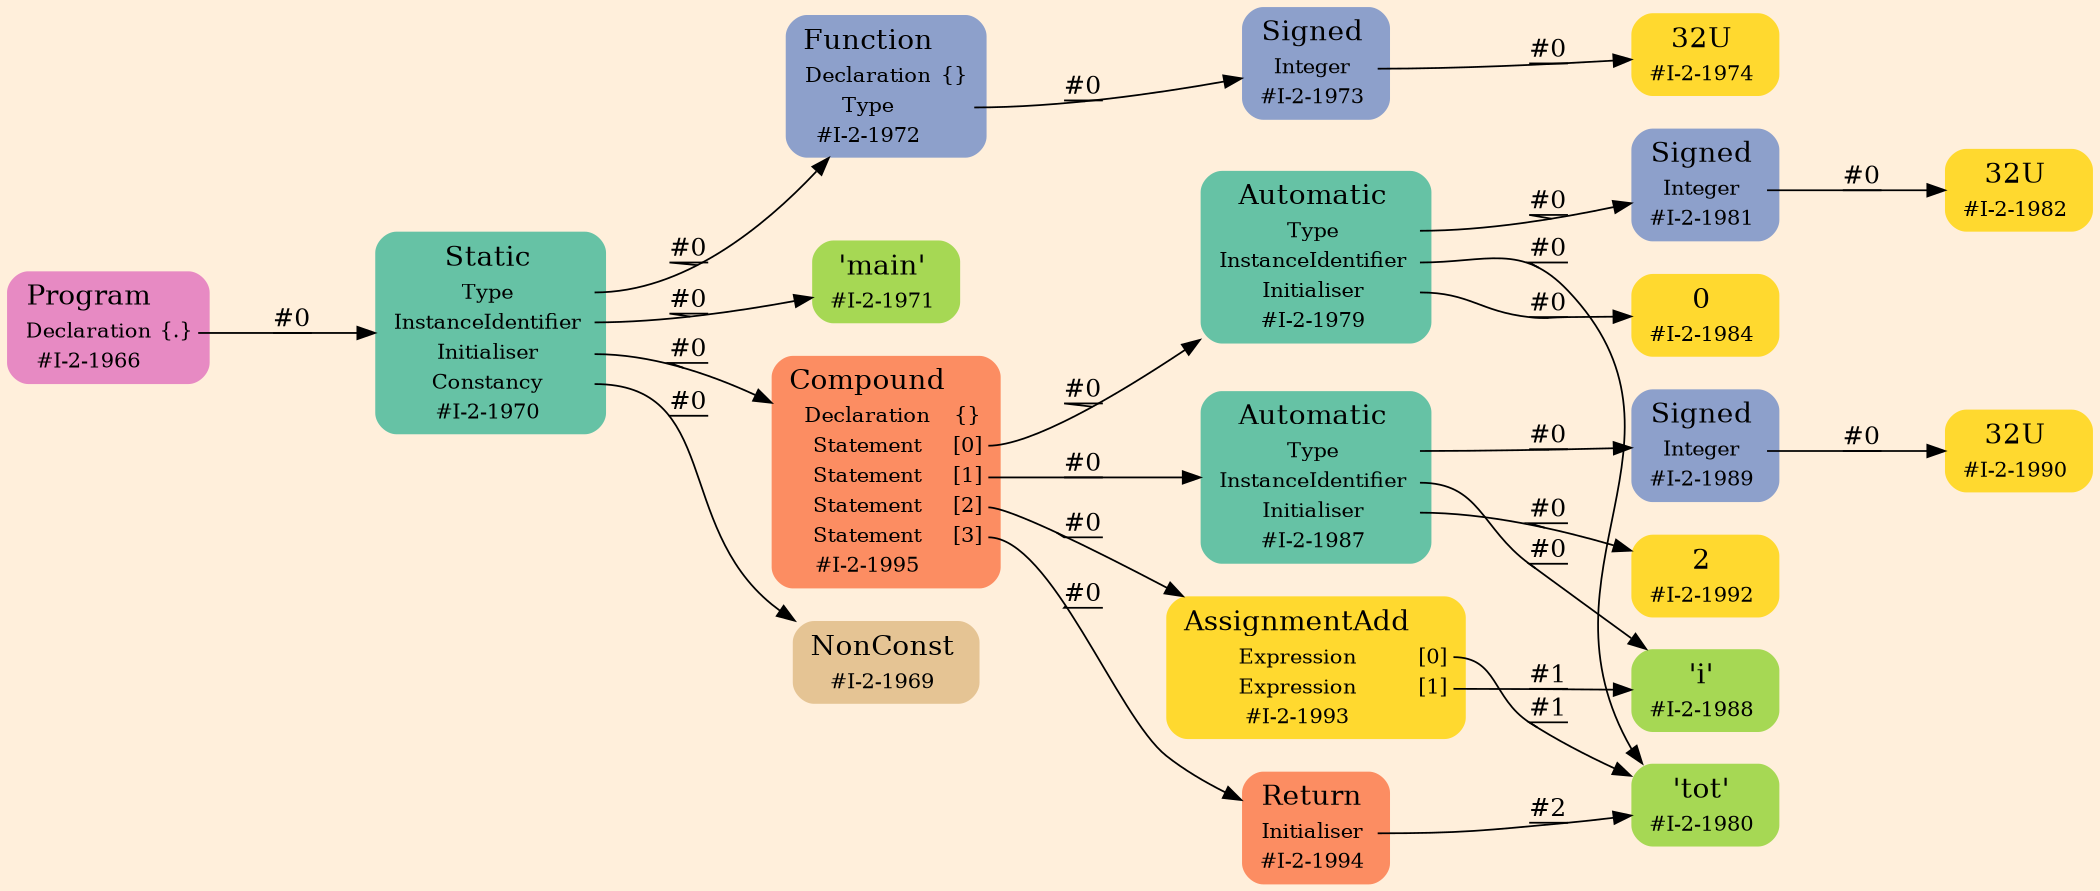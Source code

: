 digraph Inferno {
graph [
rankdir = "LR"
ranksep = 1.0
size = "14,20"
bgcolor = antiquewhite1
color = black
fontcolor = black
];
node [
];

"#I-2-1966" [
shape = "plaintext"
fillcolor = "/set28/4"
label = <<TABLE BORDER="0" CELLBORDER="0" CELLSPACING="0">
 <TR>
  <TD><FONT POINT-SIZE="16.0">Program</FONT></TD>
  <TD></TD>
 </TR>
 <TR>
  <TD>Declaration</TD>
  <TD PORT="port0">{.}</TD>
 </TR>
 <TR>
  <TD>#I-2-1966</TD>
  <TD PORT="port1"></TD>
 </TR>
</TABLE>>
style = "rounded,filled"
fontsize = "12"
];
"#I-2-1970" [
shape = "plaintext"
fillcolor = "/set28/1"
label = <<TABLE BORDER="0" CELLBORDER="0" CELLSPACING="0">
 <TR>
  <TD><FONT POINT-SIZE="16.0">Static</FONT></TD>
  <TD></TD>
 </TR>
 <TR>
  <TD>Type</TD>
  <TD PORT="port0"></TD>
 </TR>
 <TR>
  <TD>InstanceIdentifier</TD>
  <TD PORT="port1"></TD>
 </TR>
 <TR>
  <TD>Initialiser</TD>
  <TD PORT="port2"></TD>
 </TR>
 <TR>
  <TD>Constancy</TD>
  <TD PORT="port3"></TD>
 </TR>
 <TR>
  <TD>#I-2-1970</TD>
  <TD PORT="port4"></TD>
 </TR>
</TABLE>>
style = "rounded,filled"
fontsize = "12"
];
"#I-2-1972" [
shape = "plaintext"
fillcolor = "/set28/3"
label = <<TABLE BORDER="0" CELLBORDER="0" CELLSPACING="0">
 <TR>
  <TD><FONT POINT-SIZE="16.0">Function</FONT></TD>
  <TD></TD>
 </TR>
 <TR>
  <TD>Declaration</TD>
  <TD PORT="port0">{}</TD>
 </TR>
 <TR>
  <TD>Type</TD>
  <TD PORT="port1"></TD>
 </TR>
 <TR>
  <TD>#I-2-1972</TD>
  <TD PORT="port2"></TD>
 </TR>
</TABLE>>
style = "rounded,filled"
fontsize = "12"
];
"#I-2-1973" [
shape = "plaintext"
fillcolor = "/set28/3"
label = <<TABLE BORDER="0" CELLBORDER="0" CELLSPACING="0">
 <TR>
  <TD><FONT POINT-SIZE="16.0">Signed</FONT></TD>
  <TD></TD>
 </TR>
 <TR>
  <TD>Integer</TD>
  <TD PORT="port0"></TD>
 </TR>
 <TR>
  <TD>#I-2-1973</TD>
  <TD PORT="port1"></TD>
 </TR>
</TABLE>>
style = "rounded,filled"
fontsize = "12"
];
"#I-2-1974" [
shape = "plaintext"
fillcolor = "/set28/6"
label = <<TABLE BORDER="0" CELLBORDER="0" CELLSPACING="0">
 <TR>
  <TD><FONT POINT-SIZE="16.0">32U</FONT></TD>
  <TD></TD>
 </TR>
 <TR>
  <TD>#I-2-1974</TD>
  <TD PORT="port0"></TD>
 </TR>
</TABLE>>
style = "rounded,filled"
fontsize = "12"
];
"#I-2-1971" [
shape = "plaintext"
fillcolor = "/set28/5"
label = <<TABLE BORDER="0" CELLBORDER="0" CELLSPACING="0">
 <TR>
  <TD><FONT POINT-SIZE="16.0">'main'</FONT></TD>
  <TD></TD>
 </TR>
 <TR>
  <TD>#I-2-1971</TD>
  <TD PORT="port0"></TD>
 </TR>
</TABLE>>
style = "rounded,filled"
fontsize = "12"
];
"#I-2-1995" [
shape = "plaintext"
fillcolor = "/set28/2"
label = <<TABLE BORDER="0" CELLBORDER="0" CELLSPACING="0">
 <TR>
  <TD><FONT POINT-SIZE="16.0">Compound</FONT></TD>
  <TD></TD>
 </TR>
 <TR>
  <TD>Declaration</TD>
  <TD PORT="port0">{}</TD>
 </TR>
 <TR>
  <TD>Statement</TD>
  <TD PORT="port1">[0]</TD>
 </TR>
 <TR>
  <TD>Statement</TD>
  <TD PORT="port2">[1]</TD>
 </TR>
 <TR>
  <TD>Statement</TD>
  <TD PORT="port3">[2]</TD>
 </TR>
 <TR>
  <TD>Statement</TD>
  <TD PORT="port4">[3]</TD>
 </TR>
 <TR>
  <TD>#I-2-1995</TD>
  <TD PORT="port5"></TD>
 </TR>
</TABLE>>
style = "rounded,filled"
fontsize = "12"
];
"#I-2-1979" [
shape = "plaintext"
fillcolor = "/set28/1"
label = <<TABLE BORDER="0" CELLBORDER="0" CELLSPACING="0">
 <TR>
  <TD><FONT POINT-SIZE="16.0">Automatic</FONT></TD>
  <TD></TD>
 </TR>
 <TR>
  <TD>Type</TD>
  <TD PORT="port0"></TD>
 </TR>
 <TR>
  <TD>InstanceIdentifier</TD>
  <TD PORT="port1"></TD>
 </TR>
 <TR>
  <TD>Initialiser</TD>
  <TD PORT="port2"></TD>
 </TR>
 <TR>
  <TD>#I-2-1979</TD>
  <TD PORT="port3"></TD>
 </TR>
</TABLE>>
style = "rounded,filled"
fontsize = "12"
];
"#I-2-1981" [
shape = "plaintext"
fillcolor = "/set28/3"
label = <<TABLE BORDER="0" CELLBORDER="0" CELLSPACING="0">
 <TR>
  <TD><FONT POINT-SIZE="16.0">Signed</FONT></TD>
  <TD></TD>
 </TR>
 <TR>
  <TD>Integer</TD>
  <TD PORT="port0"></TD>
 </TR>
 <TR>
  <TD>#I-2-1981</TD>
  <TD PORT="port1"></TD>
 </TR>
</TABLE>>
style = "rounded,filled"
fontsize = "12"
];
"#I-2-1982" [
shape = "plaintext"
fillcolor = "/set28/6"
label = <<TABLE BORDER="0" CELLBORDER="0" CELLSPACING="0">
 <TR>
  <TD><FONT POINT-SIZE="16.0">32U</FONT></TD>
  <TD></TD>
 </TR>
 <TR>
  <TD>#I-2-1982</TD>
  <TD PORT="port0"></TD>
 </TR>
</TABLE>>
style = "rounded,filled"
fontsize = "12"
];
"#I-2-1980" [
shape = "plaintext"
fillcolor = "/set28/5"
label = <<TABLE BORDER="0" CELLBORDER="0" CELLSPACING="0">
 <TR>
  <TD><FONT POINT-SIZE="16.0">'tot'</FONT></TD>
  <TD></TD>
 </TR>
 <TR>
  <TD>#I-2-1980</TD>
  <TD PORT="port0"></TD>
 </TR>
</TABLE>>
style = "rounded,filled"
fontsize = "12"
];
"#I-2-1984" [
shape = "plaintext"
fillcolor = "/set28/6"
label = <<TABLE BORDER="0" CELLBORDER="0" CELLSPACING="0">
 <TR>
  <TD><FONT POINT-SIZE="16.0">0</FONT></TD>
  <TD></TD>
 </TR>
 <TR>
  <TD>#I-2-1984</TD>
  <TD PORT="port0"></TD>
 </TR>
</TABLE>>
style = "rounded,filled"
fontsize = "12"
];
"#I-2-1987" [
shape = "plaintext"
fillcolor = "/set28/1"
label = <<TABLE BORDER="0" CELLBORDER="0" CELLSPACING="0">
 <TR>
  <TD><FONT POINT-SIZE="16.0">Automatic</FONT></TD>
  <TD></TD>
 </TR>
 <TR>
  <TD>Type</TD>
  <TD PORT="port0"></TD>
 </TR>
 <TR>
  <TD>InstanceIdentifier</TD>
  <TD PORT="port1"></TD>
 </TR>
 <TR>
  <TD>Initialiser</TD>
  <TD PORT="port2"></TD>
 </TR>
 <TR>
  <TD>#I-2-1987</TD>
  <TD PORT="port3"></TD>
 </TR>
</TABLE>>
style = "rounded,filled"
fontsize = "12"
];
"#I-2-1989" [
shape = "plaintext"
fillcolor = "/set28/3"
label = <<TABLE BORDER="0" CELLBORDER="0" CELLSPACING="0">
 <TR>
  <TD><FONT POINT-SIZE="16.0">Signed</FONT></TD>
  <TD></TD>
 </TR>
 <TR>
  <TD>Integer</TD>
  <TD PORT="port0"></TD>
 </TR>
 <TR>
  <TD>#I-2-1989</TD>
  <TD PORT="port1"></TD>
 </TR>
</TABLE>>
style = "rounded,filled"
fontsize = "12"
];
"#I-2-1990" [
shape = "plaintext"
fillcolor = "/set28/6"
label = <<TABLE BORDER="0" CELLBORDER="0" CELLSPACING="0">
 <TR>
  <TD><FONT POINT-SIZE="16.0">32U</FONT></TD>
  <TD></TD>
 </TR>
 <TR>
  <TD>#I-2-1990</TD>
  <TD PORT="port0"></TD>
 </TR>
</TABLE>>
style = "rounded,filled"
fontsize = "12"
];
"#I-2-1988" [
shape = "plaintext"
fillcolor = "/set28/5"
label = <<TABLE BORDER="0" CELLBORDER="0" CELLSPACING="0">
 <TR>
  <TD><FONT POINT-SIZE="16.0">'i'</FONT></TD>
  <TD></TD>
 </TR>
 <TR>
  <TD>#I-2-1988</TD>
  <TD PORT="port0"></TD>
 </TR>
</TABLE>>
style = "rounded,filled"
fontsize = "12"
];
"#I-2-1992" [
shape = "plaintext"
fillcolor = "/set28/6"
label = <<TABLE BORDER="0" CELLBORDER="0" CELLSPACING="0">
 <TR>
  <TD><FONT POINT-SIZE="16.0">2</FONT></TD>
  <TD></TD>
 </TR>
 <TR>
  <TD>#I-2-1992</TD>
  <TD PORT="port0"></TD>
 </TR>
</TABLE>>
style = "rounded,filled"
fontsize = "12"
];
"#I-2-1993" [
shape = "plaintext"
fillcolor = "/set28/6"
label = <<TABLE BORDER="0" CELLBORDER="0" CELLSPACING="0">
 <TR>
  <TD><FONT POINT-SIZE="16.0">AssignmentAdd</FONT></TD>
  <TD></TD>
 </TR>
 <TR>
  <TD>Expression</TD>
  <TD PORT="port0">[0]</TD>
 </TR>
 <TR>
  <TD>Expression</TD>
  <TD PORT="port1">[1]</TD>
 </TR>
 <TR>
  <TD>#I-2-1993</TD>
  <TD PORT="port2"></TD>
 </TR>
</TABLE>>
style = "rounded,filled"
fontsize = "12"
];
"#I-2-1994" [
shape = "plaintext"
fillcolor = "/set28/2"
label = <<TABLE BORDER="0" CELLBORDER="0" CELLSPACING="0">
 <TR>
  <TD><FONT POINT-SIZE="16.0">Return</FONT></TD>
  <TD></TD>
 </TR>
 <TR>
  <TD>Initialiser</TD>
  <TD PORT="port0"></TD>
 </TR>
 <TR>
  <TD>#I-2-1994</TD>
  <TD PORT="port1"></TD>
 </TR>
</TABLE>>
style = "rounded,filled"
fontsize = "12"
];
"#I-2-1969" [
shape = "plaintext"
fillcolor = "/set28/7"
label = <<TABLE BORDER="0" CELLBORDER="0" CELLSPACING="0">
 <TR>
  <TD><FONT POINT-SIZE="16.0">NonConst</FONT></TD>
  <TD></TD>
 </TR>
 <TR>
  <TD>#I-2-1969</TD>
  <TD PORT="port0"></TD>
 </TR>
</TABLE>>
style = "rounded,filled"
fontsize = "12"
];

"#I-2-1966":port0 -> "#I-2-1970" [style="solid"
label = "#0"
decorate = true
color = black
fontcolor = black
];
"#I-2-1970":port0 -> "#I-2-1972" [style="solid"
label = "#0"
decorate = true
color = black
fontcolor = black
];
"#I-2-1970":port1 -> "#I-2-1971" [style="solid"
label = "#0"
decorate = true
color = black
fontcolor = black
];
"#I-2-1970":port2 -> "#I-2-1995" [style="solid"
label = "#0"
decorate = true
color = black
fontcolor = black
];
"#I-2-1970":port3 -> "#I-2-1969" [style="solid"
label = "#0"
decorate = true
color = black
fontcolor = black
];
"#I-2-1972":port1 -> "#I-2-1973" [style="solid"
label = "#0"
decorate = true
color = black
fontcolor = black
];
"#I-2-1973":port0 -> "#I-2-1974" [style="solid"
label = "#0"
decorate = true
color = black
fontcolor = black
];
"#I-2-1995":port1 -> "#I-2-1979" [style="solid"
label = "#0"
decorate = true
color = black
fontcolor = black
];
"#I-2-1995":port2 -> "#I-2-1987" [style="solid"
label = "#0"
decorate = true
color = black
fontcolor = black
];
"#I-2-1995":port3 -> "#I-2-1993" [style="solid"
label = "#0"
decorate = true
color = black
fontcolor = black
];
"#I-2-1995":port4 -> "#I-2-1994" [style="solid"
label = "#0"
decorate = true
color = black
fontcolor = black
];
"#I-2-1979":port0 -> "#I-2-1981" [style="solid"
label = "#0"
decorate = true
color = black
fontcolor = black
];
"#I-2-1979":port1 -> "#I-2-1980" [style="solid"
label = "#0"
decorate = true
color = black
fontcolor = black
];
"#I-2-1979":port2 -> "#I-2-1984" [style="solid"
label = "#0"
decorate = true
color = black
fontcolor = black
];
"#I-2-1981":port0 -> "#I-2-1982" [style="solid"
label = "#0"
decorate = true
color = black
fontcolor = black
];
"#I-2-1987":port0 -> "#I-2-1989" [style="solid"
label = "#0"
decorate = true
color = black
fontcolor = black
];
"#I-2-1987":port1 -> "#I-2-1988" [style="solid"
label = "#0"
decorate = true
color = black
fontcolor = black
];
"#I-2-1987":port2 -> "#I-2-1992" [style="solid"
label = "#0"
decorate = true
color = black
fontcolor = black
];
"#I-2-1989":port0 -> "#I-2-1990" [style="solid"
label = "#0"
decorate = true
color = black
fontcolor = black
];
"#I-2-1993":port0 -> "#I-2-1980" [style="solid"
label = "#1"
decorate = true
color = black
fontcolor = black
];
"#I-2-1993":port1 -> "#I-2-1988" [style="solid"
label = "#1"
decorate = true
color = black
fontcolor = black
];
"#I-2-1994":port0 -> "#I-2-1980" [style="solid"
label = "#2"
decorate = true
color = black
fontcolor = black
];
}

